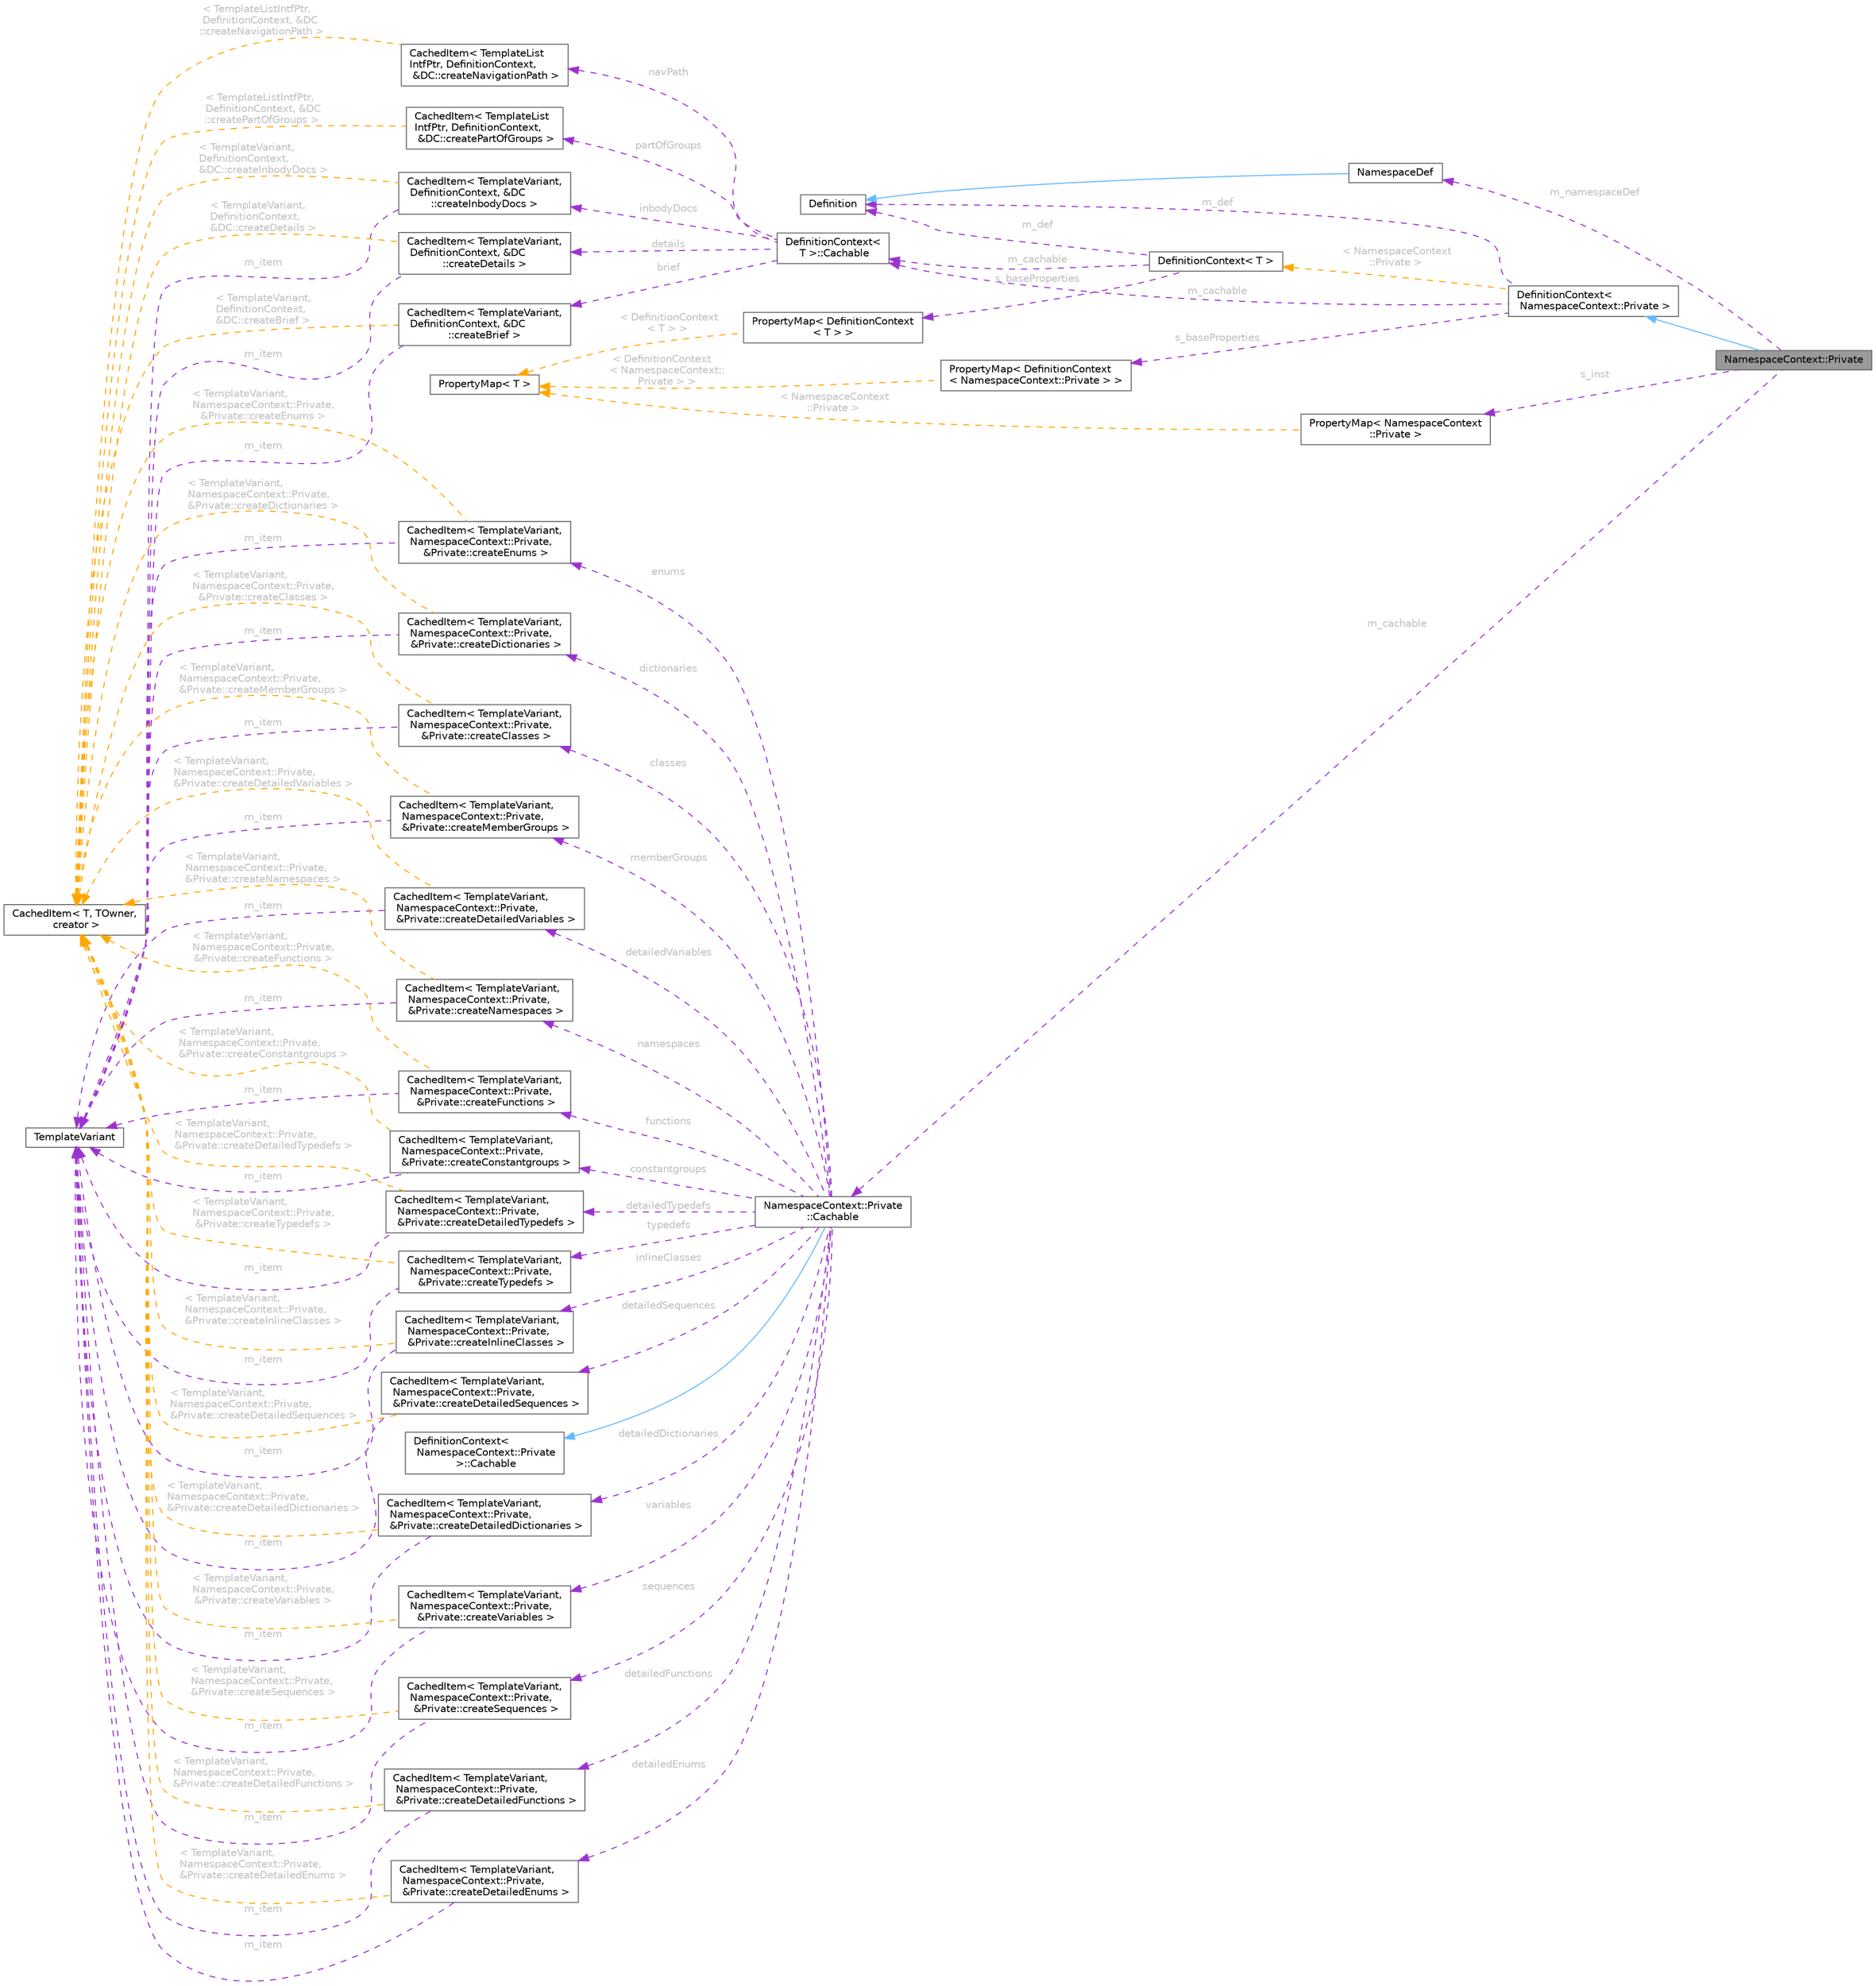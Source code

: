 digraph "NamespaceContext::Private"
{
 // INTERACTIVE_SVG=YES
 // LATEX_PDF_SIZE
  bgcolor="transparent";
  edge [fontname=Helvetica,fontsize=10,labelfontname=Helvetica,labelfontsize=10];
  node [fontname=Helvetica,fontsize=10,shape=box,height=0.2,width=0.4];
  rankdir="LR";
  Node1 [id="Node000001",label="NamespaceContext::Private",height=0.2,width=0.4,color="gray40", fillcolor="grey60", style="filled", fontcolor="black",tooltip=" "];
  Node2 -> Node1 [id="edge1_Node000001_Node000002",dir="back",color="steelblue1",style="solid",tooltip=" "];
  Node2 [id="Node000002",label="DefinitionContext\<\l NamespaceContext::Private \>",height=0.2,width=0.4,color="gray40", fillcolor="white", style="filled",URL="$d6/d49/class_definition_context.html",tooltip=" "];
  Node3 -> Node2 [id="edge2_Node000002_Node000003",dir="back",color="darkorchid3",style="dashed",tooltip=" ",label=" m_cachable",fontcolor="grey" ];
  Node3 [id="Node000003",label="DefinitionContext\<\l T \>::Cachable",height=0.2,width=0.4,color="gray40", fillcolor="white", style="filled",URL="$d9/d7b/struct_definition_context_1_1_cachable.html",tooltip=" "];
  Node4 -> Node3 [id="edge3_Node000003_Node000004",dir="back",color="darkorchid3",style="dashed",tooltip=" ",label=" details",fontcolor="grey" ];
  Node4 [id="Node000004",label="CachedItem\< TemplateVariant,\l DefinitionContext, &DC\l::createDetails \>",height=0.2,width=0.4,color="gray40", fillcolor="white", style="filled",URL="$d7/dc1/class_cached_item.html",tooltip=" "];
  Node5 -> Node4 [id="edge4_Node000004_Node000005",dir="back",color="darkorchid3",style="dashed",tooltip=" ",label=" m_item",fontcolor="grey" ];
  Node5 [id="Node000005",label="TemplateVariant",height=0.2,width=0.4,color="gray40", fillcolor="white", style="filled",URL="$d1/dba/class_template_variant.html",tooltip="Variant type which can hold one value of a fixed set of types."];
  Node6 -> Node4 [id="edge5_Node000004_Node000006",dir="back",color="orange",style="dashed",tooltip=" ",label=" \< TemplateVariant,\l DefinitionContext,\l &DC::createDetails \>",fontcolor="grey" ];
  Node6 [id="Node000006",label="CachedItem\< T, TOwner,\l creator \>",height=0.2,width=0.4,color="gray40", fillcolor="white", style="filled",URL="$d7/dc1/class_cached_item.html",tooltip="Wrapper for data that needs to be cached."];
  Node7 -> Node3 [id="edge6_Node000003_Node000007",dir="back",color="darkorchid3",style="dashed",tooltip=" ",label=" brief",fontcolor="grey" ];
  Node7 [id="Node000007",label="CachedItem\< TemplateVariant,\l DefinitionContext, &DC\l::createBrief \>",height=0.2,width=0.4,color="gray40", fillcolor="white", style="filled",URL="$d7/dc1/class_cached_item.html",tooltip=" "];
  Node5 -> Node7 [id="edge7_Node000007_Node000005",dir="back",color="darkorchid3",style="dashed",tooltip=" ",label=" m_item",fontcolor="grey" ];
  Node6 -> Node7 [id="edge8_Node000007_Node000006",dir="back",color="orange",style="dashed",tooltip=" ",label=" \< TemplateVariant,\l DefinitionContext,\l &DC::createBrief \>",fontcolor="grey" ];
  Node8 -> Node3 [id="edge9_Node000003_Node000008",dir="back",color="darkorchid3",style="dashed",tooltip=" ",label=" inbodyDocs",fontcolor="grey" ];
  Node8 [id="Node000008",label="CachedItem\< TemplateVariant,\l DefinitionContext, &DC\l::createInbodyDocs \>",height=0.2,width=0.4,color="gray40", fillcolor="white", style="filled",URL="$d7/dc1/class_cached_item.html",tooltip=" "];
  Node5 -> Node8 [id="edge10_Node000008_Node000005",dir="back",color="darkorchid3",style="dashed",tooltip=" ",label=" m_item",fontcolor="grey" ];
  Node6 -> Node8 [id="edge11_Node000008_Node000006",dir="back",color="orange",style="dashed",tooltip=" ",label=" \< TemplateVariant,\l DefinitionContext,\l &DC::createInbodyDocs \>",fontcolor="grey" ];
  Node9 -> Node3 [id="edge12_Node000003_Node000009",dir="back",color="darkorchid3",style="dashed",tooltip=" ",label=" navPath",fontcolor="grey" ];
  Node9 [id="Node000009",label="CachedItem\< TemplateList\lIntfPtr, DefinitionContext,\l &DC::createNavigationPath \>",height=0.2,width=0.4,color="gray40", fillcolor="white", style="filled",URL="$d7/dc1/class_cached_item.html",tooltip=" "];
  Node6 -> Node9 [id="edge13_Node000009_Node000006",dir="back",color="orange",style="dashed",tooltip=" ",label=" \< TemplateListIntfPtr,\l DefinitionContext, &DC\l::createNavigationPath \>",fontcolor="grey" ];
  Node10 -> Node3 [id="edge14_Node000003_Node000010",dir="back",color="darkorchid3",style="dashed",tooltip=" ",label=" partOfGroups",fontcolor="grey" ];
  Node10 [id="Node000010",label="CachedItem\< TemplateList\lIntfPtr, DefinitionContext,\l &DC::createPartOfGroups \>",height=0.2,width=0.4,color="gray40", fillcolor="white", style="filled",URL="$d7/dc1/class_cached_item.html",tooltip=" "];
  Node6 -> Node10 [id="edge15_Node000010_Node000006",dir="back",color="orange",style="dashed",tooltip=" ",label=" \< TemplateListIntfPtr,\l DefinitionContext, &DC\l::createPartOfGroups \>",fontcolor="grey" ];
  Node11 -> Node2 [id="edge16_Node000002_Node000011",dir="back",color="darkorchid3",style="dashed",tooltip=" ",label=" m_def",fontcolor="grey" ];
  Node11 [id="Node000011",label="Definition",height=0.2,width=0.4,color="gray40", fillcolor="white", style="filled",URL="$d5/dcc/class_definition.html",tooltip="The common base class of all entity definitions found in the sources."];
  Node12 -> Node2 [id="edge17_Node000002_Node000012",dir="back",color="darkorchid3",style="dashed",tooltip=" ",label=" s_baseProperties",fontcolor="grey" ];
  Node12 [id="Node000012",label="PropertyMap\< DefinitionContext\l\< NamespaceContext::Private \> \>",height=0.2,width=0.4,color="gray40", fillcolor="white", style="filled",URL="$d5/dbf/class_property_map.html",tooltip=" "];
  Node13 -> Node12 [id="edge18_Node000012_Node000013",dir="back",color="orange",style="dashed",tooltip=" ",label=" \< DefinitionContext\l\< NamespaceContext::\lPrivate \> \>",fontcolor="grey" ];
  Node13 [id="Node000013",label="PropertyMap\< T \>",height=0.2,width=0.4,color="gray40", fillcolor="white", style="filled",URL="$d5/dbf/class_property_map.html",tooltip="Class representing a mapping of properties and the corresponding getter function."];
  Node14 -> Node2 [id="edge19_Node000002_Node000014",dir="back",color="orange",style="dashed",tooltip=" ",label=" \< NamespaceContext\l::Private \>",fontcolor="grey" ];
  Node14 [id="Node000014",label="DefinitionContext\< T \>",height=0.2,width=0.4,color="gray40", fillcolor="white", style="filled",URL="$d6/d49/class_definition_context.html",tooltip=" "];
  Node3 -> Node14 [id="edge20_Node000014_Node000003",dir="back",color="darkorchid3",style="dashed",tooltip=" ",label=" m_cachable",fontcolor="grey" ];
  Node11 -> Node14 [id="edge21_Node000014_Node000011",dir="back",color="darkorchid3",style="dashed",tooltip=" ",label=" m_def",fontcolor="grey" ];
  Node15 -> Node14 [id="edge22_Node000014_Node000015",dir="back",color="darkorchid3",style="dashed",tooltip=" ",label=" s_baseProperties",fontcolor="grey" ];
  Node15 [id="Node000015",label="PropertyMap\< DefinitionContext\l\< T \> \>",height=0.2,width=0.4,color="gray40", fillcolor="white", style="filled",URL="$d5/dbf/class_property_map.html",tooltip=" "];
  Node13 -> Node15 [id="edge23_Node000015_Node000013",dir="back",color="orange",style="dashed",tooltip=" ",label=" \< DefinitionContext\l\< T \> \>",fontcolor="grey" ];
  Node16 -> Node1 [id="edge24_Node000001_Node000016",dir="back",color="darkorchid3",style="dashed",tooltip=" ",label=" m_namespaceDef",fontcolor="grey" ];
  Node16 [id="Node000016",label="NamespaceDef",height=0.2,width=0.4,color="gray40", fillcolor="white", style="filled",URL="$d0/d07/class_namespace_def.html",tooltip="An abstract interface of a namespace symbol."];
  Node11 -> Node16 [id="edge25_Node000016_Node000011",dir="back",color="steelblue1",style="solid",tooltip=" "];
  Node17 -> Node1 [id="edge26_Node000001_Node000017",dir="back",color="darkorchid3",style="dashed",tooltip=" ",label=" m_cachable",fontcolor="grey" ];
  Node17 [id="Node000017",label="NamespaceContext::Private\l::Cachable",height=0.2,width=0.4,color="gray40", fillcolor="white", style="filled",URL="$d1/d10/struct_namespace_context_1_1_private_1_1_cachable.html",tooltip=" "];
  Node18 -> Node17 [id="edge27_Node000017_Node000018",dir="back",color="steelblue1",style="solid",tooltip=" "];
  Node18 [id="Node000018",label="DefinitionContext\<\l NamespaceContext::Private\l \>::Cachable",height=0.2,width=0.4,color="gray40", fillcolor="white", style="filled",tooltip=" "];
  Node19 -> Node17 [id="edge28_Node000017_Node000019",dir="back",color="darkorchid3",style="dashed",tooltip=" ",label=" classes",fontcolor="grey" ];
  Node19 [id="Node000019",label="CachedItem\< TemplateVariant,\l NamespaceContext::Private,\l &Private::createClasses \>",height=0.2,width=0.4,color="gray40", fillcolor="white", style="filled",URL="$d7/dc1/class_cached_item.html",tooltip=" "];
  Node5 -> Node19 [id="edge29_Node000019_Node000005",dir="back",color="darkorchid3",style="dashed",tooltip=" ",label=" m_item",fontcolor="grey" ];
  Node6 -> Node19 [id="edge30_Node000019_Node000006",dir="back",color="orange",style="dashed",tooltip=" ",label=" \< TemplateVariant,\l NamespaceContext::Private,\l &Private::createClasses \>",fontcolor="grey" ];
  Node20 -> Node17 [id="edge31_Node000017_Node000020",dir="back",color="darkorchid3",style="dashed",tooltip=" ",label=" namespaces",fontcolor="grey" ];
  Node20 [id="Node000020",label="CachedItem\< TemplateVariant,\l NamespaceContext::Private,\l &Private::createNamespaces \>",height=0.2,width=0.4,color="gray40", fillcolor="white", style="filled",URL="$d7/dc1/class_cached_item.html",tooltip=" "];
  Node5 -> Node20 [id="edge32_Node000020_Node000005",dir="back",color="darkorchid3",style="dashed",tooltip=" ",label=" m_item",fontcolor="grey" ];
  Node6 -> Node20 [id="edge33_Node000020_Node000006",dir="back",color="orange",style="dashed",tooltip=" ",label=" \< TemplateVariant,\l NamespaceContext::Private,\l &Private::createNamespaces \>",fontcolor="grey" ];
  Node21 -> Node17 [id="edge34_Node000017_Node000021",dir="back",color="darkorchid3",style="dashed",tooltip=" ",label=" constantgroups",fontcolor="grey" ];
  Node21 [id="Node000021",label="CachedItem\< TemplateVariant,\l NamespaceContext::Private,\l &Private::createConstantgroups \>",height=0.2,width=0.4,color="gray40", fillcolor="white", style="filled",URL="$d7/dc1/class_cached_item.html",tooltip=" "];
  Node5 -> Node21 [id="edge35_Node000021_Node000005",dir="back",color="darkorchid3",style="dashed",tooltip=" ",label=" m_item",fontcolor="grey" ];
  Node6 -> Node21 [id="edge36_Node000021_Node000006",dir="back",color="orange",style="dashed",tooltip=" ",label=" \< TemplateVariant,\l NamespaceContext::Private,\l &Private::createConstantgroups \>",fontcolor="grey" ];
  Node22 -> Node17 [id="edge37_Node000017_Node000022",dir="back",color="darkorchid3",style="dashed",tooltip=" ",label=" typedefs",fontcolor="grey" ];
  Node22 [id="Node000022",label="CachedItem\< TemplateVariant,\l NamespaceContext::Private,\l &Private::createTypedefs \>",height=0.2,width=0.4,color="gray40", fillcolor="white", style="filled",URL="$d7/dc1/class_cached_item.html",tooltip=" "];
  Node5 -> Node22 [id="edge38_Node000022_Node000005",dir="back",color="darkorchid3",style="dashed",tooltip=" ",label=" m_item",fontcolor="grey" ];
  Node6 -> Node22 [id="edge39_Node000022_Node000006",dir="back",color="orange",style="dashed",tooltip=" ",label=" \< TemplateVariant,\l NamespaceContext::Private,\l &Private::createTypedefs \>",fontcolor="grey" ];
  Node23 -> Node17 [id="edge40_Node000017_Node000023",dir="back",color="darkorchid3",style="dashed",tooltip=" ",label=" sequences",fontcolor="grey" ];
  Node23 [id="Node000023",label="CachedItem\< TemplateVariant,\l NamespaceContext::Private,\l &Private::createSequences \>",height=0.2,width=0.4,color="gray40", fillcolor="white", style="filled",URL="$d7/dc1/class_cached_item.html",tooltip=" "];
  Node5 -> Node23 [id="edge41_Node000023_Node000005",dir="back",color="darkorchid3",style="dashed",tooltip=" ",label=" m_item",fontcolor="grey" ];
  Node6 -> Node23 [id="edge42_Node000023_Node000006",dir="back",color="orange",style="dashed",tooltip=" ",label=" \< TemplateVariant,\l NamespaceContext::Private,\l &Private::createSequences \>",fontcolor="grey" ];
  Node24 -> Node17 [id="edge43_Node000017_Node000024",dir="back",color="darkorchid3",style="dashed",tooltip=" ",label=" dictionaries",fontcolor="grey" ];
  Node24 [id="Node000024",label="CachedItem\< TemplateVariant,\l NamespaceContext::Private,\l &Private::createDictionaries \>",height=0.2,width=0.4,color="gray40", fillcolor="white", style="filled",URL="$d7/dc1/class_cached_item.html",tooltip=" "];
  Node5 -> Node24 [id="edge44_Node000024_Node000005",dir="back",color="darkorchid3",style="dashed",tooltip=" ",label=" m_item",fontcolor="grey" ];
  Node6 -> Node24 [id="edge45_Node000024_Node000006",dir="back",color="orange",style="dashed",tooltip=" ",label=" \< TemplateVariant,\l NamespaceContext::Private,\l &Private::createDictionaries \>",fontcolor="grey" ];
  Node25 -> Node17 [id="edge46_Node000017_Node000025",dir="back",color="darkorchid3",style="dashed",tooltip=" ",label=" enums",fontcolor="grey" ];
  Node25 [id="Node000025",label="CachedItem\< TemplateVariant,\l NamespaceContext::Private,\l &Private::createEnums \>",height=0.2,width=0.4,color="gray40", fillcolor="white", style="filled",URL="$d7/dc1/class_cached_item.html",tooltip=" "];
  Node5 -> Node25 [id="edge47_Node000025_Node000005",dir="back",color="darkorchid3",style="dashed",tooltip=" ",label=" m_item",fontcolor="grey" ];
  Node6 -> Node25 [id="edge48_Node000025_Node000006",dir="back",color="orange",style="dashed",tooltip=" ",label=" \< TemplateVariant,\l NamespaceContext::Private,\l &Private::createEnums \>",fontcolor="grey" ];
  Node26 -> Node17 [id="edge49_Node000017_Node000026",dir="back",color="darkorchid3",style="dashed",tooltip=" ",label=" functions",fontcolor="grey" ];
  Node26 [id="Node000026",label="CachedItem\< TemplateVariant,\l NamespaceContext::Private,\l &Private::createFunctions \>",height=0.2,width=0.4,color="gray40", fillcolor="white", style="filled",URL="$d7/dc1/class_cached_item.html",tooltip=" "];
  Node5 -> Node26 [id="edge50_Node000026_Node000005",dir="back",color="darkorchid3",style="dashed",tooltip=" ",label=" m_item",fontcolor="grey" ];
  Node6 -> Node26 [id="edge51_Node000026_Node000006",dir="back",color="orange",style="dashed",tooltip=" ",label=" \< TemplateVariant,\l NamespaceContext::Private,\l &Private::createFunctions \>",fontcolor="grey" ];
  Node27 -> Node17 [id="edge52_Node000017_Node000027",dir="back",color="darkorchid3",style="dashed",tooltip=" ",label=" variables",fontcolor="grey" ];
  Node27 [id="Node000027",label="CachedItem\< TemplateVariant,\l NamespaceContext::Private,\l &Private::createVariables \>",height=0.2,width=0.4,color="gray40", fillcolor="white", style="filled",URL="$d7/dc1/class_cached_item.html",tooltip=" "];
  Node5 -> Node27 [id="edge53_Node000027_Node000005",dir="back",color="darkorchid3",style="dashed",tooltip=" ",label=" m_item",fontcolor="grey" ];
  Node6 -> Node27 [id="edge54_Node000027_Node000006",dir="back",color="orange",style="dashed",tooltip=" ",label=" \< TemplateVariant,\l NamespaceContext::Private,\l &Private::createVariables \>",fontcolor="grey" ];
  Node28 -> Node17 [id="edge55_Node000017_Node000028",dir="back",color="darkorchid3",style="dashed",tooltip=" ",label=" memberGroups",fontcolor="grey" ];
  Node28 [id="Node000028",label="CachedItem\< TemplateVariant,\l NamespaceContext::Private,\l &Private::createMemberGroups \>",height=0.2,width=0.4,color="gray40", fillcolor="white", style="filled",URL="$d7/dc1/class_cached_item.html",tooltip=" "];
  Node5 -> Node28 [id="edge56_Node000028_Node000005",dir="back",color="darkorchid3",style="dashed",tooltip=" ",label=" m_item",fontcolor="grey" ];
  Node6 -> Node28 [id="edge57_Node000028_Node000006",dir="back",color="orange",style="dashed",tooltip=" ",label=" \< TemplateVariant,\l NamespaceContext::Private,\l &Private::createMemberGroups \>",fontcolor="grey" ];
  Node29 -> Node17 [id="edge58_Node000017_Node000029",dir="back",color="darkorchid3",style="dashed",tooltip=" ",label=" detailedTypedefs",fontcolor="grey" ];
  Node29 [id="Node000029",label="CachedItem\< TemplateVariant,\l NamespaceContext::Private,\l &Private::createDetailedTypedefs \>",height=0.2,width=0.4,color="gray40", fillcolor="white", style="filled",URL="$d7/dc1/class_cached_item.html",tooltip=" "];
  Node5 -> Node29 [id="edge59_Node000029_Node000005",dir="back",color="darkorchid3",style="dashed",tooltip=" ",label=" m_item",fontcolor="grey" ];
  Node6 -> Node29 [id="edge60_Node000029_Node000006",dir="back",color="orange",style="dashed",tooltip=" ",label=" \< TemplateVariant,\l NamespaceContext::Private,\l &Private::createDetailedTypedefs \>",fontcolor="grey" ];
  Node30 -> Node17 [id="edge61_Node000017_Node000030",dir="back",color="darkorchid3",style="dashed",tooltip=" ",label=" detailedSequences",fontcolor="grey" ];
  Node30 [id="Node000030",label="CachedItem\< TemplateVariant,\l NamespaceContext::Private,\l &Private::createDetailedSequences \>",height=0.2,width=0.4,color="gray40", fillcolor="white", style="filled",URL="$d7/dc1/class_cached_item.html",tooltip=" "];
  Node5 -> Node30 [id="edge62_Node000030_Node000005",dir="back",color="darkorchid3",style="dashed",tooltip=" ",label=" m_item",fontcolor="grey" ];
  Node6 -> Node30 [id="edge63_Node000030_Node000006",dir="back",color="orange",style="dashed",tooltip=" ",label=" \< TemplateVariant,\l NamespaceContext::Private,\l &Private::createDetailedSequences \>",fontcolor="grey" ];
  Node31 -> Node17 [id="edge64_Node000017_Node000031",dir="back",color="darkorchid3",style="dashed",tooltip=" ",label=" detailedDictionaries",fontcolor="grey" ];
  Node31 [id="Node000031",label="CachedItem\< TemplateVariant,\l NamespaceContext::Private,\l &Private::createDetailedDictionaries \>",height=0.2,width=0.4,color="gray40", fillcolor="white", style="filled",URL="$d7/dc1/class_cached_item.html",tooltip=" "];
  Node5 -> Node31 [id="edge65_Node000031_Node000005",dir="back",color="darkorchid3",style="dashed",tooltip=" ",label=" m_item",fontcolor="grey" ];
  Node6 -> Node31 [id="edge66_Node000031_Node000006",dir="back",color="orange",style="dashed",tooltip=" ",label=" \< TemplateVariant,\l NamespaceContext::Private,\l &Private::createDetailedDictionaries \>",fontcolor="grey" ];
  Node32 -> Node17 [id="edge67_Node000017_Node000032",dir="back",color="darkorchid3",style="dashed",tooltip=" ",label=" detailedEnums",fontcolor="grey" ];
  Node32 [id="Node000032",label="CachedItem\< TemplateVariant,\l NamespaceContext::Private,\l &Private::createDetailedEnums \>",height=0.2,width=0.4,color="gray40", fillcolor="white", style="filled",URL="$d7/dc1/class_cached_item.html",tooltip=" "];
  Node5 -> Node32 [id="edge68_Node000032_Node000005",dir="back",color="darkorchid3",style="dashed",tooltip=" ",label=" m_item",fontcolor="grey" ];
  Node6 -> Node32 [id="edge69_Node000032_Node000006",dir="back",color="orange",style="dashed",tooltip=" ",label=" \< TemplateVariant,\l NamespaceContext::Private,\l &Private::createDetailedEnums \>",fontcolor="grey" ];
  Node33 -> Node17 [id="edge70_Node000017_Node000033",dir="back",color="darkorchid3",style="dashed",tooltip=" ",label=" detailedFunctions",fontcolor="grey" ];
  Node33 [id="Node000033",label="CachedItem\< TemplateVariant,\l NamespaceContext::Private,\l &Private::createDetailedFunctions \>",height=0.2,width=0.4,color="gray40", fillcolor="white", style="filled",URL="$d7/dc1/class_cached_item.html",tooltip=" "];
  Node5 -> Node33 [id="edge71_Node000033_Node000005",dir="back",color="darkorchid3",style="dashed",tooltip=" ",label=" m_item",fontcolor="grey" ];
  Node6 -> Node33 [id="edge72_Node000033_Node000006",dir="back",color="orange",style="dashed",tooltip=" ",label=" \< TemplateVariant,\l NamespaceContext::Private,\l &Private::createDetailedFunctions \>",fontcolor="grey" ];
  Node34 -> Node17 [id="edge73_Node000017_Node000034",dir="back",color="darkorchid3",style="dashed",tooltip=" ",label=" detailedVariables",fontcolor="grey" ];
  Node34 [id="Node000034",label="CachedItem\< TemplateVariant,\l NamespaceContext::Private,\l &Private::createDetailedVariables \>",height=0.2,width=0.4,color="gray40", fillcolor="white", style="filled",URL="$d7/dc1/class_cached_item.html",tooltip=" "];
  Node5 -> Node34 [id="edge74_Node000034_Node000005",dir="back",color="darkorchid3",style="dashed",tooltip=" ",label=" m_item",fontcolor="grey" ];
  Node6 -> Node34 [id="edge75_Node000034_Node000006",dir="back",color="orange",style="dashed",tooltip=" ",label=" \< TemplateVariant,\l NamespaceContext::Private,\l &Private::createDetailedVariables \>",fontcolor="grey" ];
  Node35 -> Node17 [id="edge76_Node000017_Node000035",dir="back",color="darkorchid3",style="dashed",tooltip=" ",label=" inlineClasses",fontcolor="grey" ];
  Node35 [id="Node000035",label="CachedItem\< TemplateVariant,\l NamespaceContext::Private,\l &Private::createInlineClasses \>",height=0.2,width=0.4,color="gray40", fillcolor="white", style="filled",URL="$d7/dc1/class_cached_item.html",tooltip=" "];
  Node5 -> Node35 [id="edge77_Node000035_Node000005",dir="back",color="darkorchid3",style="dashed",tooltip=" ",label=" m_item",fontcolor="grey" ];
  Node6 -> Node35 [id="edge78_Node000035_Node000006",dir="back",color="orange",style="dashed",tooltip=" ",label=" \< TemplateVariant,\l NamespaceContext::Private,\l &Private::createInlineClasses \>",fontcolor="grey" ];
  Node36 -> Node1 [id="edge79_Node000001_Node000036",dir="back",color="darkorchid3",style="dashed",tooltip=" ",label=" s_inst",fontcolor="grey" ];
  Node36 [id="Node000036",label="PropertyMap\< NamespaceContext\l::Private \>",height=0.2,width=0.4,color="gray40", fillcolor="white", style="filled",URL="$d5/dbf/class_property_map.html",tooltip=" "];
  Node13 -> Node36 [id="edge80_Node000036_Node000013",dir="back",color="orange",style="dashed",tooltip=" ",label=" \< NamespaceContext\l::Private \>",fontcolor="grey" ];
}
